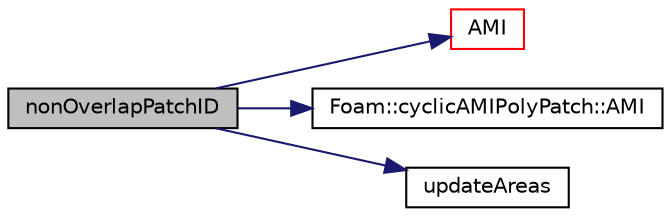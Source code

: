 digraph "nonOverlapPatchID"
{
  bgcolor="transparent";
  edge [fontname="Helvetica",fontsize="10",labelfontname="Helvetica",labelfontsize="10"];
  node [fontname="Helvetica",fontsize="10",shape=record];
  rankdir="LR";
  Node1 [label="nonOverlapPatchID",height=0.2,width=0.4,color="black", fillcolor="grey75", style="filled" fontcolor="black"];
  Node1 -> Node2 [color="midnightblue",fontsize="10",style="solid",fontname="Helvetica"];
  Node2 [label="AMI",height=0.2,width=0.4,color="red",URL="$classFoam_1_1cyclicACMIFvPatch.html#a33f8a45d17e184352e0cf21839788308",tooltip="Return a reference to the AMI interpolator. "];
  Node1 -> Node3 [color="midnightblue",fontsize="10",style="solid",fontname="Helvetica"];
  Node3 [label="Foam::cyclicAMIPolyPatch::AMI",height=0.2,width=0.4,color="black",URL="$classFoam_1_1cyclicAMIPolyPatch.html#a2a952eb4f52e6e257a4b859251ba1c3d",tooltip="Return a reference to the AMI interpolator. "];
  Node1 -> Node4 [color="midnightblue",fontsize="10",style="solid",fontname="Helvetica"];
  Node4 [label="updateAreas",height=0.2,width=0.4,color="black",URL="$classFoam_1_1cyclicACMIFvPatch.html#aed132c748958e8dfd911d88f3def2914",tooltip="Update the patch areas after AMI update. "];
}
